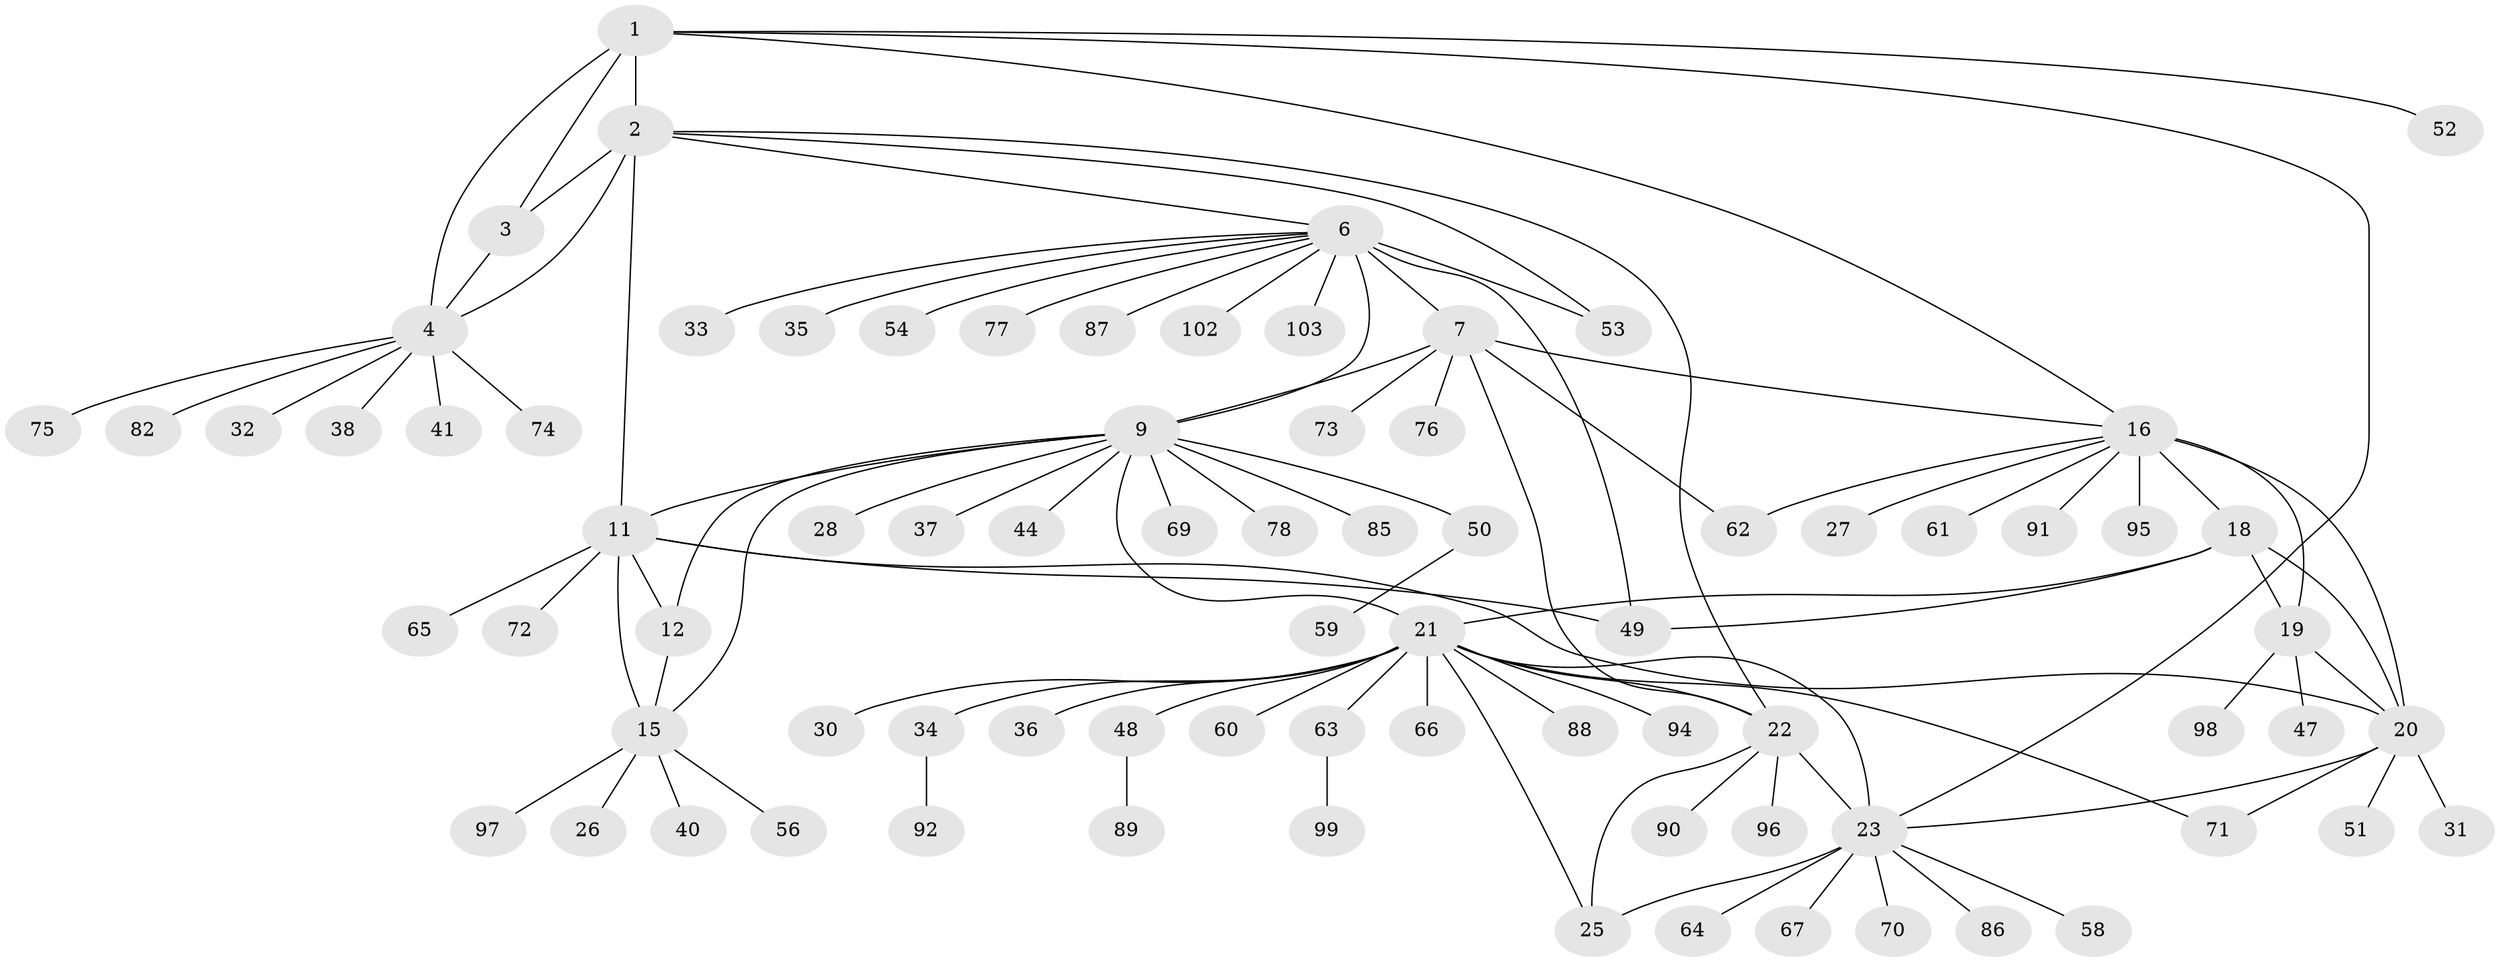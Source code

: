 // original degree distribution, {6: 0.009708737864077669, 8: 0.05825242718446602, 5: 0.02912621359223301, 11: 0.009708737864077669, 10: 0.019417475728155338, 9: 0.038834951456310676, 4: 0.02912621359223301, 7: 0.038834951456310676, 16: 0.009708737864077669, 1: 0.5922330097087378, 2: 0.13592233009708737, 3: 0.02912621359223301}
// Generated by graph-tools (version 1.1) at 2025/11/02/27/25 16:11:36]
// undirected, 79 vertices, 104 edges
graph export_dot {
graph [start="1"]
  node [color=gray90,style=filled];
  1 [super="+5"];
  2 [super="+80"];
  3 [super="+43"];
  4 [super="+39"];
  6 [super="+8"];
  7 [super="+10"];
  9 [super="+14"];
  11 [super="+13"];
  12;
  15 [super="+29"];
  16 [super="+17"];
  18 [super="+93"];
  19 [super="+45"];
  20 [super="+100"];
  21 [super="+42"];
  22 [super="+81"];
  23 [super="+24"];
  25;
  26;
  27;
  28;
  30;
  31 [super="+46"];
  32;
  33;
  34 [super="+68"];
  35 [super="+57"];
  36;
  37;
  38;
  40;
  41;
  44;
  47;
  48 [super="+84"];
  49 [super="+101"];
  50 [super="+55"];
  51;
  52;
  53;
  54;
  56;
  58;
  59;
  60;
  61;
  62 [super="+83"];
  63;
  64;
  65;
  66;
  67;
  69;
  70;
  71;
  72;
  73;
  74 [super="+79"];
  75;
  76;
  77;
  78;
  82;
  85;
  86;
  87;
  88;
  89;
  90;
  91;
  92;
  94;
  95;
  96;
  97;
  98;
  99;
  102;
  103;
  1 -- 2 [weight=2];
  1 -- 3 [weight=2];
  1 -- 4 [weight=2];
  1 -- 23;
  1 -- 52;
  1 -- 16;
  2 -- 3;
  2 -- 4;
  2 -- 6;
  2 -- 53;
  2 -- 22;
  2 -- 11;
  3 -- 4;
  4 -- 32;
  4 -- 38;
  4 -- 41;
  4 -- 74;
  4 -- 75;
  4 -- 82;
  6 -- 7 [weight=4];
  6 -- 9 [weight=2];
  6 -- 33;
  6 -- 49;
  6 -- 54;
  6 -- 102;
  6 -- 103;
  6 -- 35;
  6 -- 77;
  6 -- 53;
  6 -- 87;
  7 -- 9 [weight=2];
  7 -- 22;
  7 -- 73;
  7 -- 76;
  7 -- 16;
  7 -- 62;
  9 -- 37;
  9 -- 44;
  9 -- 50;
  9 -- 69;
  9 -- 78;
  9 -- 11 [weight=2];
  9 -- 12;
  9 -- 15;
  9 -- 85;
  9 -- 21;
  9 -- 28;
  11 -- 12 [weight=2];
  11 -- 15 [weight=2];
  11 -- 72;
  11 -- 65;
  11 -- 49;
  11 -- 20;
  12 -- 15;
  15 -- 26;
  15 -- 40;
  15 -- 56;
  15 -- 97;
  16 -- 18 [weight=2];
  16 -- 19 [weight=2];
  16 -- 20 [weight=2];
  16 -- 27;
  16 -- 62;
  16 -- 91;
  16 -- 61;
  16 -- 95;
  18 -- 19;
  18 -- 20;
  18 -- 21;
  18 -- 49;
  19 -- 20;
  19 -- 47;
  19 -- 98;
  20 -- 31;
  20 -- 51;
  20 -- 71;
  20 -- 23;
  21 -- 22;
  21 -- 23 [weight=2];
  21 -- 25;
  21 -- 30;
  21 -- 34;
  21 -- 36;
  21 -- 48;
  21 -- 60;
  21 -- 63;
  21 -- 66;
  21 -- 88;
  21 -- 94;
  21 -- 71;
  22 -- 23 [weight=2];
  22 -- 25;
  22 -- 90;
  22 -- 96;
  23 -- 25 [weight=2];
  23 -- 58;
  23 -- 70;
  23 -- 64;
  23 -- 67;
  23 -- 86;
  34 -- 92;
  48 -- 89;
  50 -- 59;
  63 -- 99;
}
